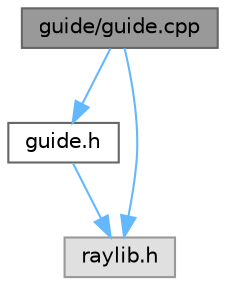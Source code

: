 digraph "guide/guide.cpp"
{
 // INTERACTIVE_SVG=YES
 // LATEX_PDF_SIZE
  bgcolor="transparent";
  edge [fontname=Helvetica,fontsize=10,labelfontname=Helvetica,labelfontsize=10];
  node [fontname=Helvetica,fontsize=10,shape=box,height=0.2,width=0.4];
  Node1 [id="Node000001",label="guide/guide.cpp",height=0.2,width=0.4,color="gray40", fillcolor="grey60", style="filled", fontcolor="black",tooltip="Triển khai chức năng vẽ bảng hướng dẫn người chơi (How to Play) trong game."];
  Node1 -> Node2 [id="edge1_Node000001_Node000002",color="steelblue1",style="solid",tooltip=" "];
  Node2 [id="Node000002",label="guide.h",height=0.2,width=0.4,color="grey40", fillcolor="white", style="filled",URL="$guide_8h.html",tooltip="Khai báo hàm vẽ hướng dẫn cho người chơi."];
  Node2 -> Node3 [id="edge2_Node000002_Node000003",color="steelblue1",style="solid",tooltip=" "];
  Node3 [id="Node000003",label="raylib.h",height=0.2,width=0.4,color="grey60", fillcolor="#E0E0E0", style="filled",tooltip=" "];
  Node1 -> Node3 [id="edge3_Node000001_Node000003",color="steelblue1",style="solid",tooltip=" "];
}
